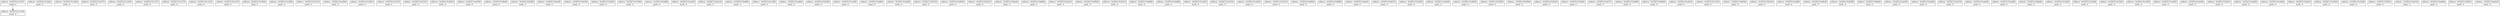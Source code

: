 digraph {
	node [shape=record]
	node0x55b7c31c3700 [label = "{address : 0x55b7c31c3700 |mask : 6}"];

	node0x55b7c31c32a0 [label = "{address : 0x55b7c31c32a0 |mask : 6}"];

	node0x55b7c31c2d20 [label = "{address : 0x55b7c31c2d20 |mask : 6}"];

	node0x55b7c31c2770 [label = "{address : 0x55b7c31c2770 |mask : 6}"];

	node0x55b7c31c2420 [label = "{address : 0x55b7c31c2420 |mask : 6}"];

	node0x55b7c31c1e70 [label = "{address : 0x55b7c31c1e70 |mask : 6}"];

	node0x55b7c31c1570 [label = "{address : 0x55b7c31c1570 |mask : 6}"];

	node0x55b7c31c1220 [label = "{address : 0x55b7c31c1220 |mask : 6}"];

	node0x55b7c31c0c70 [label = "{address : 0x55b7c31c0c70 |mask : 6}"];

	node0x55b7c31c0920 [label = "{address : 0x55b7c31c0920 |mask : 6}"];

	node0x55b7c31a3460 [label = "{address : 0x55b7c31a3460 |mask : 6}"];

	node0x55b7c31a3110 [label = "{address : 0x55b7c31a3110 |mask : 6}"];

	node0x55b7c31a2b60 [label = "{address : 0x55b7c31a2b60 |mask : 6}"];

	node0x55b7c31a2810 [label = "{address : 0x55b7c31a2810 |mask : 6}"];

	node0x55b7c31a1f10 [label = "{address : 0x55b7c31a1f10 |mask : 6}"];

	node0x55b7c31a1610 [label = "{address : 0x55b7c31a1610 |mask : 6}"];

	node0x55b7c31a0d10 [label = "{address : 0x55b7c31a0d10 |mask : 6}"];

	node0x55b7c31a0760 [label = "{address : 0x55b7c31a0760 |mask : 6}"];

	node0x55b7c319fe60 [label = "{address : 0x55b7c319fe60 |mask : 6}"];

	node0x55b7c319f560 [label = "{address : 0x55b7c319f560 |mask : 6}"];

	node0x55b7c319ec60 [label = "{address : 0x55b7c319ec60 |mask : 6}"];

	node0x55b7c319e360 [label = "{address : 0x55b7c319e360 |mask : 6}"];

	node0x55b7c31e8020 [label = "{address : 0x55b7c31e8020 |mask : 6}"];

	node0x55b7c31e78d0 [label = "{address : 0x55b7c31e78d0 |mask : 6}"];

	node0x55b7c31b4fd0 [label = "{address : 0x55b7c31b4fd0 |mask : 6}"];

	node0x55b7c31a2260 [label = "{address : 0x55b7c31a2260 |mask : 6}"];

	node0x55b7c31ab140 [label = "{address : 0x55b7c31ab140 |mask : 6}"];

	node0x55b7c31b46d0 [label = "{address : 0x55b7c31b46d0 |mask : 6}"];

	node0x55b7c31a1960 [label = "{address : 0x55b7c31a1960 |mask : 6}"];

	node0x55b7c31aa840 [label = "{address : 0x55b7c31aa840 |mask : 6}"];

	node0x55b7c31b3dd0 [label = "{address : 0x55b7c31b3dd0 |mask : 6}"];

	node0x55b7c31a1060 [label = "{address : 0x55b7c31a1060 |mask : 6}"];

	node0x55b7c31a9f40 [label = "{address : 0x55b7c31a9f40 |mask : 6}"];

	node0x55b7c31ab490 [label = "{address : 0x55b7c31ab490 |mask : 6}"];

	node0x55b7c31b5320 [label = "{address : 0x55b7c31b5320 |mask : 6}"];

	node0x55b7c31ab500 [label = "{address : 0x55b7c31ab500 |mask : 6}"];

	node0x55b7c31b4120 [label = "{address : 0x55b7c31b4120 |mask : 6}"];

	node0x55b7c31b4a20 [label = "{address : 0x55b7c31b4a20 |mask : 6}"];

	node0x55b7c31a96b0 [label = "{address : 0x55b7c31a96b0 |mask : 6}"];

	node0x55b7c31b2a50 [label = "{address : 0x55b7c31b2a50 |mask : 6}"];

	node0x55b7c31d95d0 [label = "{address : 0x55b7c31d95d0 |mask : 6}"];

	node0x55b7c31d3a70 [label = "{address : 0x55b7c31d3a70 |mask : 6}"];

	node0x55b7c31d8080 [label = "{address : 0x55b7c31d8080 |mask : 6}"];

	node0x55b7c31c3070 [label = "{address : 0x55b7c31c3070 |mask : 6}"];

	 node0x55b7c31c3070 -> node0x55b7c31c3700 [color=black];
	node0x55b7c31c3700 [label = "{address : 0x55b7c31c3700 |mask : 6}"];

	node0x55b7c31d2680 [label = "{address : 0x55b7c31d2680 |mask : 6}"];

	node0x55b7c31c1b20 [label = "{address : 0x55b7c31c1b20 |mask : 6}"];

	node0x55b7c31cd1b0 [label = "{address : 0x55b7c31cd1b0 |mask : 6}"];

	node0x55b7c31e4620 [label = "{address : 0x55b7c31e4620 |mask : 6}"];

	node0x55b7c31d3150 [label = "{address : 0x55b7c31d3150 |mask : 6}"];

	node0x55b7c31d4920 [label = "{address : 0x55b7c31d4920 |mask : 6}"];

	node0x55b7c31d8980 [label = "{address : 0x55b7c31d8980 |mask : 6}"];

	node0x55b7c31a8e20 [label = "{address : 0x55b7c31a8e20 |mask : 6}"];

	node0x55b7c31d4370 [label = "{address : 0x55b7c31d4370 |mask : 6}"];

	node0x55b7c31d3390 [label = "{address : 0x55b7c31d3390 |mask : 6}"];

	node0x55b7c31e4bd0 [label = "{address : 0x55b7c31e4bd0 |mask : 6}"];

	node0x55b7c31d4020 [label = "{address : 0x55b7c31d4020 |mask : 6}"];

	node0x55b7c31d3830 [label = "{address : 0x55b7c31d3830 |mask : 6}"];

	node0x55b7c31b58d0 [label = "{address : 0x55b7c31b58d0 |mask : 6}"];

	node0x55b7c31d4a30 [label = "{address : 0x55b7c31d4a30 |mask : 6}"];

	node0x55b7c31b3820 [label = "{address : 0x55b7c31b3820 |mask : 6}"];

	node0x55b7c31a9170 [label = "{address : 0x55b7c31a9170 |mask : 6}"];

	node0x55b7c31a9990 [label = "{address : 0x55b7c31a9990 |mask : 6}"];

	node0x55b7c31d9b80 [label = "{address : 0x55b7c31d9b80 |mask : 6}"];

	node0x55b7c31a0410 [label = "{address : 0x55b7c31a0410 |mask : 6}"];

	node0x55b7c31e7320 [label = "{address : 0x55b7c31e7320 |mask : 6}"];

	node0x55b7c31d83d0 [label = "{address : 0x55b7c31d83d0 |mask : 6}"];

	node0x55b7c31b5e00 [label = "{address : 0x55b7c31b5e00 |mask : 6}"];

	node0x55b7c31e6fd0 [label = "{address : 0x55b7c31e6fd0 |mask : 6}"];

	node0x55b7c31d8cd0 [label = "{address : 0x55b7c31d8cd0 |mask : 6}"];

	node0x55b7c31d9280 [label = "{address : 0x55b7c31d9280 |mask : 6}"];

	node0x55b7c31d9ed0 [label = "{address : 0x55b7c31d9ed0 |mask : 6}"];

	node0x55b7c31aa290 [label = "{address : 0x55b7c31aa290 |mask : 6}"];

	node0x55b7c31da480 [label = "{address : 0x55b7c31da480 |mask : 6}"];

	node0x55b7c31da7d0 [label = "{address : 0x55b7c31da7d0 |mask : 6}"];

	node0x55b7c31aab90 [label = "{address : 0x55b7c31aab90 |mask : 6}"];

	node0x55b7c31dad80 [label = "{address : 0x55b7c31dad80 |mask : 6}"];

	node0x55b7c31db0d0 [label = "{address : 0x55b7c31db0d0 |mask : 6}"];

	node0x55b7c31c34d0 [label = "{address : 0x55b7c31c34d0 |mask : 6}"];

	node0x55b7c31e30d0 [label = "{address : 0x55b7c31e30d0 |mask : 6}"];

	node0x55b7c31e3420 [label = "{address : 0x55b7c31e3420 |mask : 6}"];

	node0x55b7c31e39d0 [label = "{address : 0x55b7c31e39d0 |mask : 6}"];

	node0x55b7c31e3d20 [label = "{address : 0x55b7c31e3d20 |mask : 6}"];

	node0x55b7c31e42d0 [label = "{address : 0x55b7c31e42d0 |mask : 6}"];

	node0x55b7c319e010 [label = "{address : 0x55b7c319e010 |mask : 6}"];

	node0x55b7c31e4f20 [label = "{address : 0x55b7c31e4f20 |mask : 6}"];

	node0x55b7c31e54d0 [label = "{address : 0x55b7c31e54d0 |mask : 6}"];

	node0x55b7c319e910 [label = "{address : 0x55b7c319e910 |mask : 6}"];

	node0x55b7c31e5820 [label = "{address : 0x55b7c31e5820 |mask : 6}"];

	node0x55b7c31e5dd0 [label = "{address : 0x55b7c31e5dd0 |mask : 6}"];

	node0x55b7c319f210 [label = "{address : 0x55b7c319f210 |mask : 6}"];

	node0x55b7c31e6120 [label = "{address : 0x55b7c31e6120 |mask : 6}"];

	node0x55b7c31e66d0 [label = "{address : 0x55b7c31e66d0 |mask : 6}"];

	node0x55b7c319fb10 [label = "{address : 0x55b7c319fb10 |mask : 6}"];

	node0x55b7c31e6a20 [label = "{address : 0x55b7c31e6a20 |mask : 6}"];

}
